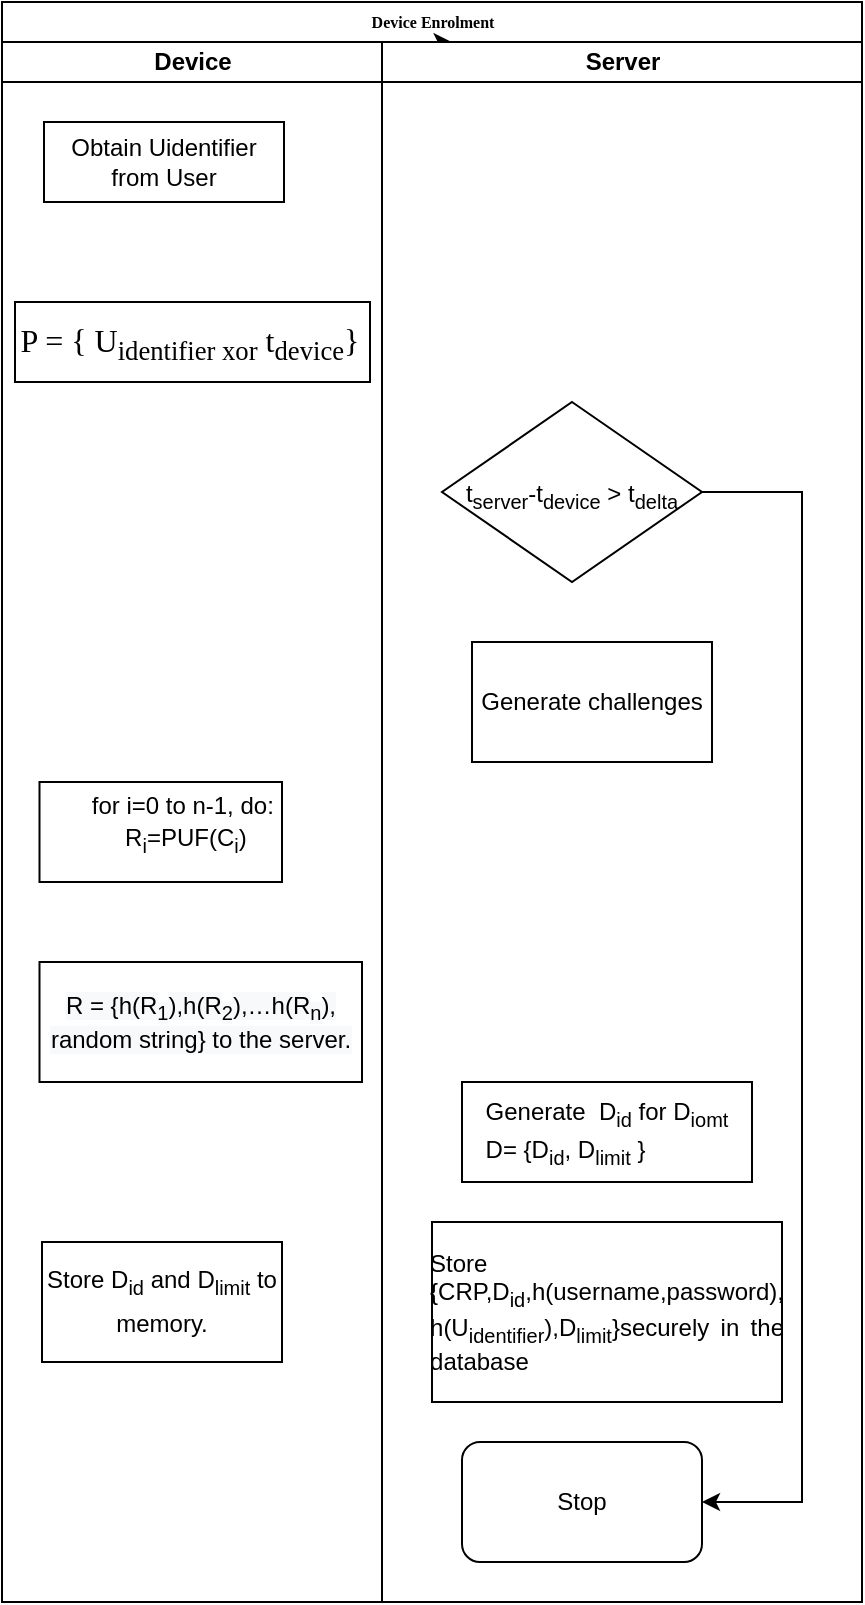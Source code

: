 <mxfile version="14.3.0" type="github">
  <diagram name="Page-1" id="74e2e168-ea6b-b213-b513-2b3c1d86103e">
    <mxGraphModel dx="1186" dy="747" grid="1" gridSize="10" guides="1" tooltips="1" connect="1" arrows="1" fold="1" page="1" pageScale="1" pageWidth="1100" pageHeight="850" background="#ffffff" math="0" shadow="0">
      <root>
        <mxCell id="0" />
        <mxCell id="1" parent="0" />
        <mxCell id="77e6c97f196da883-1" value="Device Enrolment" style="swimlane;html=1;childLayout=stackLayout;startSize=20;rounded=0;shadow=0;labelBackgroundColor=none;strokeWidth=1;fontFamily=Verdana;fontSize=8;align=center;" parent="1" vertex="1">
          <mxGeometry x="300" y="10" width="430" height="800" as="geometry">
            <mxRectangle x="70" y="40" width="50" height="20" as="alternateBounds" />
          </mxGeometry>
        </mxCell>
        <mxCell id="PNpXFueBDEGOKT5g1c5p-12" style="edgeStyle=orthogonalEdgeStyle;rounded=0;orthogonalLoop=1;jettySize=auto;html=1;exitX=1;exitY=0;exitDx=0;exitDy=0;entryX=0.145;entryY=0.001;entryDx=0;entryDy=0;entryPerimeter=0;" edge="1" parent="77e6c97f196da883-1" source="77e6c97f196da883-2" target="77e6c97f196da883-3">
          <mxGeometry relative="1" as="geometry" />
        </mxCell>
        <mxCell id="77e6c97f196da883-2" value="Device" style="swimlane;html=1;startSize=20;" parent="77e6c97f196da883-1" vertex="1">
          <mxGeometry y="20" width="190" height="780" as="geometry" />
        </mxCell>
        <mxCell id="PNpXFueBDEGOKT5g1c5p-1" value="Obtain Uidentifier from User" style="rounded=0;whiteSpace=wrap;html=1;" vertex="1" parent="77e6c97f196da883-2">
          <mxGeometry x="21" y="40" width="120" height="40" as="geometry" />
        </mxCell>
        <mxCell id="PNpXFueBDEGOKT5g1c5p-2" value="&lt;p class=&quot;MsoNormal&quot; style=&quot;margin: 0cm ; text-indent: 0cm ; font-family: &amp;#34;times&amp;#34;&quot;&gt;&lt;font style=&quot;font-size: 14px&quot;&gt;&lt;br&gt;&lt;/font&gt;&lt;/p&gt;&lt;p class=&quot;MsoNormal&quot; style=&quot;margin: 0cm ; text-indent: 0cm&quot;&gt;&lt;font size=&quot;3&quot;&gt;&lt;font face=&quot;times&quot;&gt;P = { U&lt;/font&gt;&lt;sub&gt;&lt;font face=&quot;times&quot;&gt;identifier &lt;/font&gt;&lt;font face=&quot;symbol&quot;&gt;xor&lt;/font&gt;&lt;/sub&gt;&lt;span lang=&quot;EN-US&quot; style=&quot;font-family: &amp;#34;times&amp;#34;&quot;&gt;&amp;nbsp;&lt;/span&gt;&lt;/font&gt;&lt;span style=&quot;font-family: &amp;#34;times&amp;#34;&quot;&gt;&lt;font size=&quot;3&quot;&gt;t&lt;sub&gt;device&lt;/sub&gt;}&amp;nbsp;&lt;br&gt;&lt;/font&gt;&lt;br&gt;&lt;/span&gt;&lt;/p&gt;" style="rounded=0;whiteSpace=wrap;html=1;fontSize=13;" vertex="1" parent="77e6c97f196da883-2">
          <mxGeometry x="6.5" y="130" width="177.5" height="40" as="geometry" />
        </mxCell>
        <mxCell id="PNpXFueBDEGOKT5g1c5p-5" value="&lt;p class=&quot;MsoNormal&quot; align=&quot;left&quot; style=&quot;margin: 6pt 0cm ; text-align: left ; text-indent: 0cm ; font-size: 10pt ; font-family: &amp;#34;times&amp;#34;&quot;&gt;&lt;br&gt;&lt;/p&gt;&lt;p class=&quot;MsoNormal&quot; align=&quot;left&quot; style=&quot;margin: 6pt 0cm 6pt 11.35pt ; text-align: left ; text-indent: 0cm ; font-size: 10pt&quot;&gt;&lt;span style=&quot;font-size: 9pt&quot;&gt;&amp;nbsp; for i=0 to n-1, do:&lt;br&gt;&amp;nbsp;&amp;nbsp;&amp;nbsp;&amp;nbsp;&amp;nbsp;&amp;nbsp; R&lt;sub&gt;i&lt;/sub&gt;=PUF(C&lt;sub&gt;i&lt;/sub&gt;)&lt;br&gt;&lt;br&gt;&lt;/span&gt;&lt;/p&gt;&lt;p class=&quot;MsoNormal&quot; align=&quot;left&quot; style=&quot;margin: 0cm ; text-align: left ; text-indent: 0cm ; font-size: 10pt ; font-family: &amp;#34;times&amp;#34;&quot;&gt;&lt;br&gt;&lt;/p&gt;" style="rounded=0;whiteSpace=wrap;html=1;" vertex="1" parent="77e6c97f196da883-2">
          <mxGeometry x="18.75" y="370" width="121.25" height="50" as="geometry" />
        </mxCell>
        <mxCell id="PNpXFueBDEGOKT5g1c5p-7" value="&lt;span style=&quot;font-size: 9pt&quot;&gt;Store D&lt;sub&gt;id&lt;/sub&gt; and D&lt;sub&gt;limit&lt;/sub&gt; to memory.&lt;/span&gt;&lt;span style=&quot;font-size: medium&quot;&gt;&lt;/span&gt;" style="rounded=0;whiteSpace=wrap;html=1;" vertex="1" parent="77e6c97f196da883-2">
          <mxGeometry x="20" y="600" width="120" height="60" as="geometry" />
        </mxCell>
        <mxCell id="PNpXFueBDEGOKT5g1c5p-10" value="&lt;span style=&quot;color: rgb(0 , 0 , 0) ; font-size: 12px ; font-style: normal ; font-weight: 400 ; letter-spacing: normal ; text-align: left ; text-indent: 0px ; text-transform: none ; word-spacing: 0px ; background-color: rgb(248 , 249 , 250) ; display: inline ; float: none&quot;&gt;R = {h(R&lt;/span&gt;&lt;sub style=&quot;color: rgb(0 , 0 , 0) ; font-style: normal ; font-weight: 400 ; letter-spacing: normal ; text-align: left ; text-indent: 0px ; text-transform: none ; word-spacing: 0px ; background-color: rgb(248 , 249 , 250)&quot;&gt;1&lt;/sub&gt;&lt;span style=&quot;color: rgb(0 , 0 , 0) ; font-size: 12px ; font-style: normal ; font-weight: 400 ; letter-spacing: normal ; text-align: left ; text-indent: 0px ; text-transform: none ; word-spacing: 0px ; background-color: rgb(248 , 249 , 250) ; display: inline ; float: none&quot;&gt;),h(R&lt;/span&gt;&lt;sub style=&quot;color: rgb(0 , 0 , 0) ; font-style: normal ; font-weight: 400 ; letter-spacing: normal ; text-align: left ; text-indent: 0px ; text-transform: none ; word-spacing: 0px ; background-color: rgb(248 , 249 , 250)&quot;&gt;2&lt;/sub&gt;&lt;span style=&quot;color: rgb(0 , 0 , 0) ; font-size: 12px ; font-style: normal ; font-weight: 400 ; letter-spacing: normal ; text-align: left ; text-indent: 0px ; text-transform: none ; word-spacing: 0px ; background-color: rgb(248 , 249 , 250) ; display: inline ; float: none&quot;&gt;),…h(R&lt;/span&gt;&lt;sub style=&quot;color: rgb(0 , 0 , 0) ; font-style: normal ; font-weight: 400 ; letter-spacing: normal ; text-align: left ; text-indent: 0px ; text-transform: none ; word-spacing: 0px ; background-color: rgb(248 , 249 , 250)&quot;&gt;n&lt;/sub&gt;&lt;span style=&quot;color: rgb(0 , 0 , 0) ; font-size: 12px ; font-style: normal ; font-weight: 400 ; letter-spacing: normal ; text-align: left ; text-indent: 0px ; text-transform: none ; word-spacing: 0px ; background-color: rgb(248 , 249 , 250) ; display: inline ; float: none&quot;&gt;), random string} to the server.&lt;/span&gt;" style="rounded=0;whiteSpace=wrap;html=1;" vertex="1" parent="77e6c97f196da883-2">
          <mxGeometry x="18.75" y="460" width="161.25" height="60" as="geometry" />
        </mxCell>
        <mxCell id="77e6c97f196da883-3" value="Server" style="swimlane;html=1;startSize=20;" parent="77e6c97f196da883-1" vertex="1">
          <mxGeometry x="190" y="20" width="240" height="780" as="geometry" />
        </mxCell>
        <mxCell id="PNpXFueBDEGOKT5g1c5p-14" style="edgeStyle=orthogonalEdgeStyle;rounded=0;orthogonalLoop=1;jettySize=auto;html=1;entryX=1;entryY=0.5;entryDx=0;entryDy=0;" edge="1" parent="77e6c97f196da883-3" source="PNpXFueBDEGOKT5g1c5p-3" target="PNpXFueBDEGOKT5g1c5p-8">
          <mxGeometry relative="1" as="geometry">
            <Array as="points">
              <mxPoint x="210" y="225" />
              <mxPoint x="210" y="730" />
            </Array>
          </mxGeometry>
        </mxCell>
        <mxCell id="PNpXFueBDEGOKT5g1c5p-3" value="&lt;font style=&quot;font-size: 12px&quot;&gt;t&lt;sub&gt;server&lt;/sub&gt;-t&lt;sub&gt;device&lt;/sub&gt; &amp;gt; t&lt;sub&gt;delta&lt;/sub&gt;&lt;/font&gt;&lt;span style=&quot;font-size: medium&quot;&gt;&lt;/span&gt;" style="rhombus;whiteSpace=wrap;html=1;" vertex="1" parent="77e6c97f196da883-3">
          <mxGeometry x="30" y="180" width="130" height="90" as="geometry" />
        </mxCell>
        <mxCell id="PNpXFueBDEGOKT5g1c5p-4" value="Generate challenges" style="rounded=0;whiteSpace=wrap;html=1;" vertex="1" parent="77e6c97f196da883-3">
          <mxGeometry x="45" y="300" width="120" height="60" as="geometry" />
        </mxCell>
        <mxCell id="PNpXFueBDEGOKT5g1c5p-6" value="&lt;p class=&quot;MsoNormal&quot; align=&quot;left&quot; style=&quot;margin: 0cm ; text-align: left ; text-indent: 0cm ; font-size: 10pt&quot;&gt;&lt;span style=&quot;font-size: 9pt&quot;&gt;Generate&amp;nbsp; D&lt;sub&gt;id&lt;/sub&gt; for D&lt;sub&gt;iomt&lt;/sub&gt;&lt;/span&gt;&lt;/p&gt;&lt;p class=&quot;MsoNormal&quot; align=&quot;left&quot; style=&quot;margin: 0cm ; text-align: left ; text-indent: 0cm ; font-size: 10pt&quot;&gt;&lt;span style=&quot;font-size: 9pt&quot;&gt;D= {D&lt;sub&gt;id&lt;/sub&gt;, D&lt;sub&gt;limit&lt;/sub&gt; }&amp;nbsp;&lt;/span&gt;&lt;/p&gt;" style="rounded=0;whiteSpace=wrap;html=1;" vertex="1" parent="77e6c97f196da883-3">
          <mxGeometry x="40" y="520" width="145" height="50" as="geometry" />
        </mxCell>
        <mxCell id="PNpXFueBDEGOKT5g1c5p-8" value="Stop" style="rounded=1;whiteSpace=wrap;html=1;" vertex="1" parent="77e6c97f196da883-3">
          <mxGeometry x="40" y="700" width="120" height="60" as="geometry" />
        </mxCell>
        <mxCell id="PNpXFueBDEGOKT5g1c5p-9" value="&lt;div style=&quot;text-align: justify&quot;&gt;&lt;span style=&quot;font-size: 9pt&quot;&gt;Store {CRP,D&lt;/span&gt;&lt;sub&gt;id&lt;/sub&gt;&lt;span style=&quot;font-size: 9pt&quot;&gt;,h(username,password), h(U&lt;/span&gt;&lt;sub&gt;identifier&lt;/sub&gt;&lt;span style=&quot;font-size: 9pt&quot;&gt;),D&lt;/span&gt;&lt;sub&gt;limit&lt;/sub&gt;&lt;span style=&quot;font-size: 9pt&quot;&gt;}securely in the database&lt;/span&gt;&lt;/div&gt;&lt;span style=&quot;font-size: medium&quot;&gt;&lt;/span&gt;" style="rounded=0;whiteSpace=wrap;html=1;" vertex="1" parent="77e6c97f196da883-3">
          <mxGeometry x="25" y="590" width="175" height="90" as="geometry" />
        </mxCell>
      </root>
    </mxGraphModel>
  </diagram>
</mxfile>
